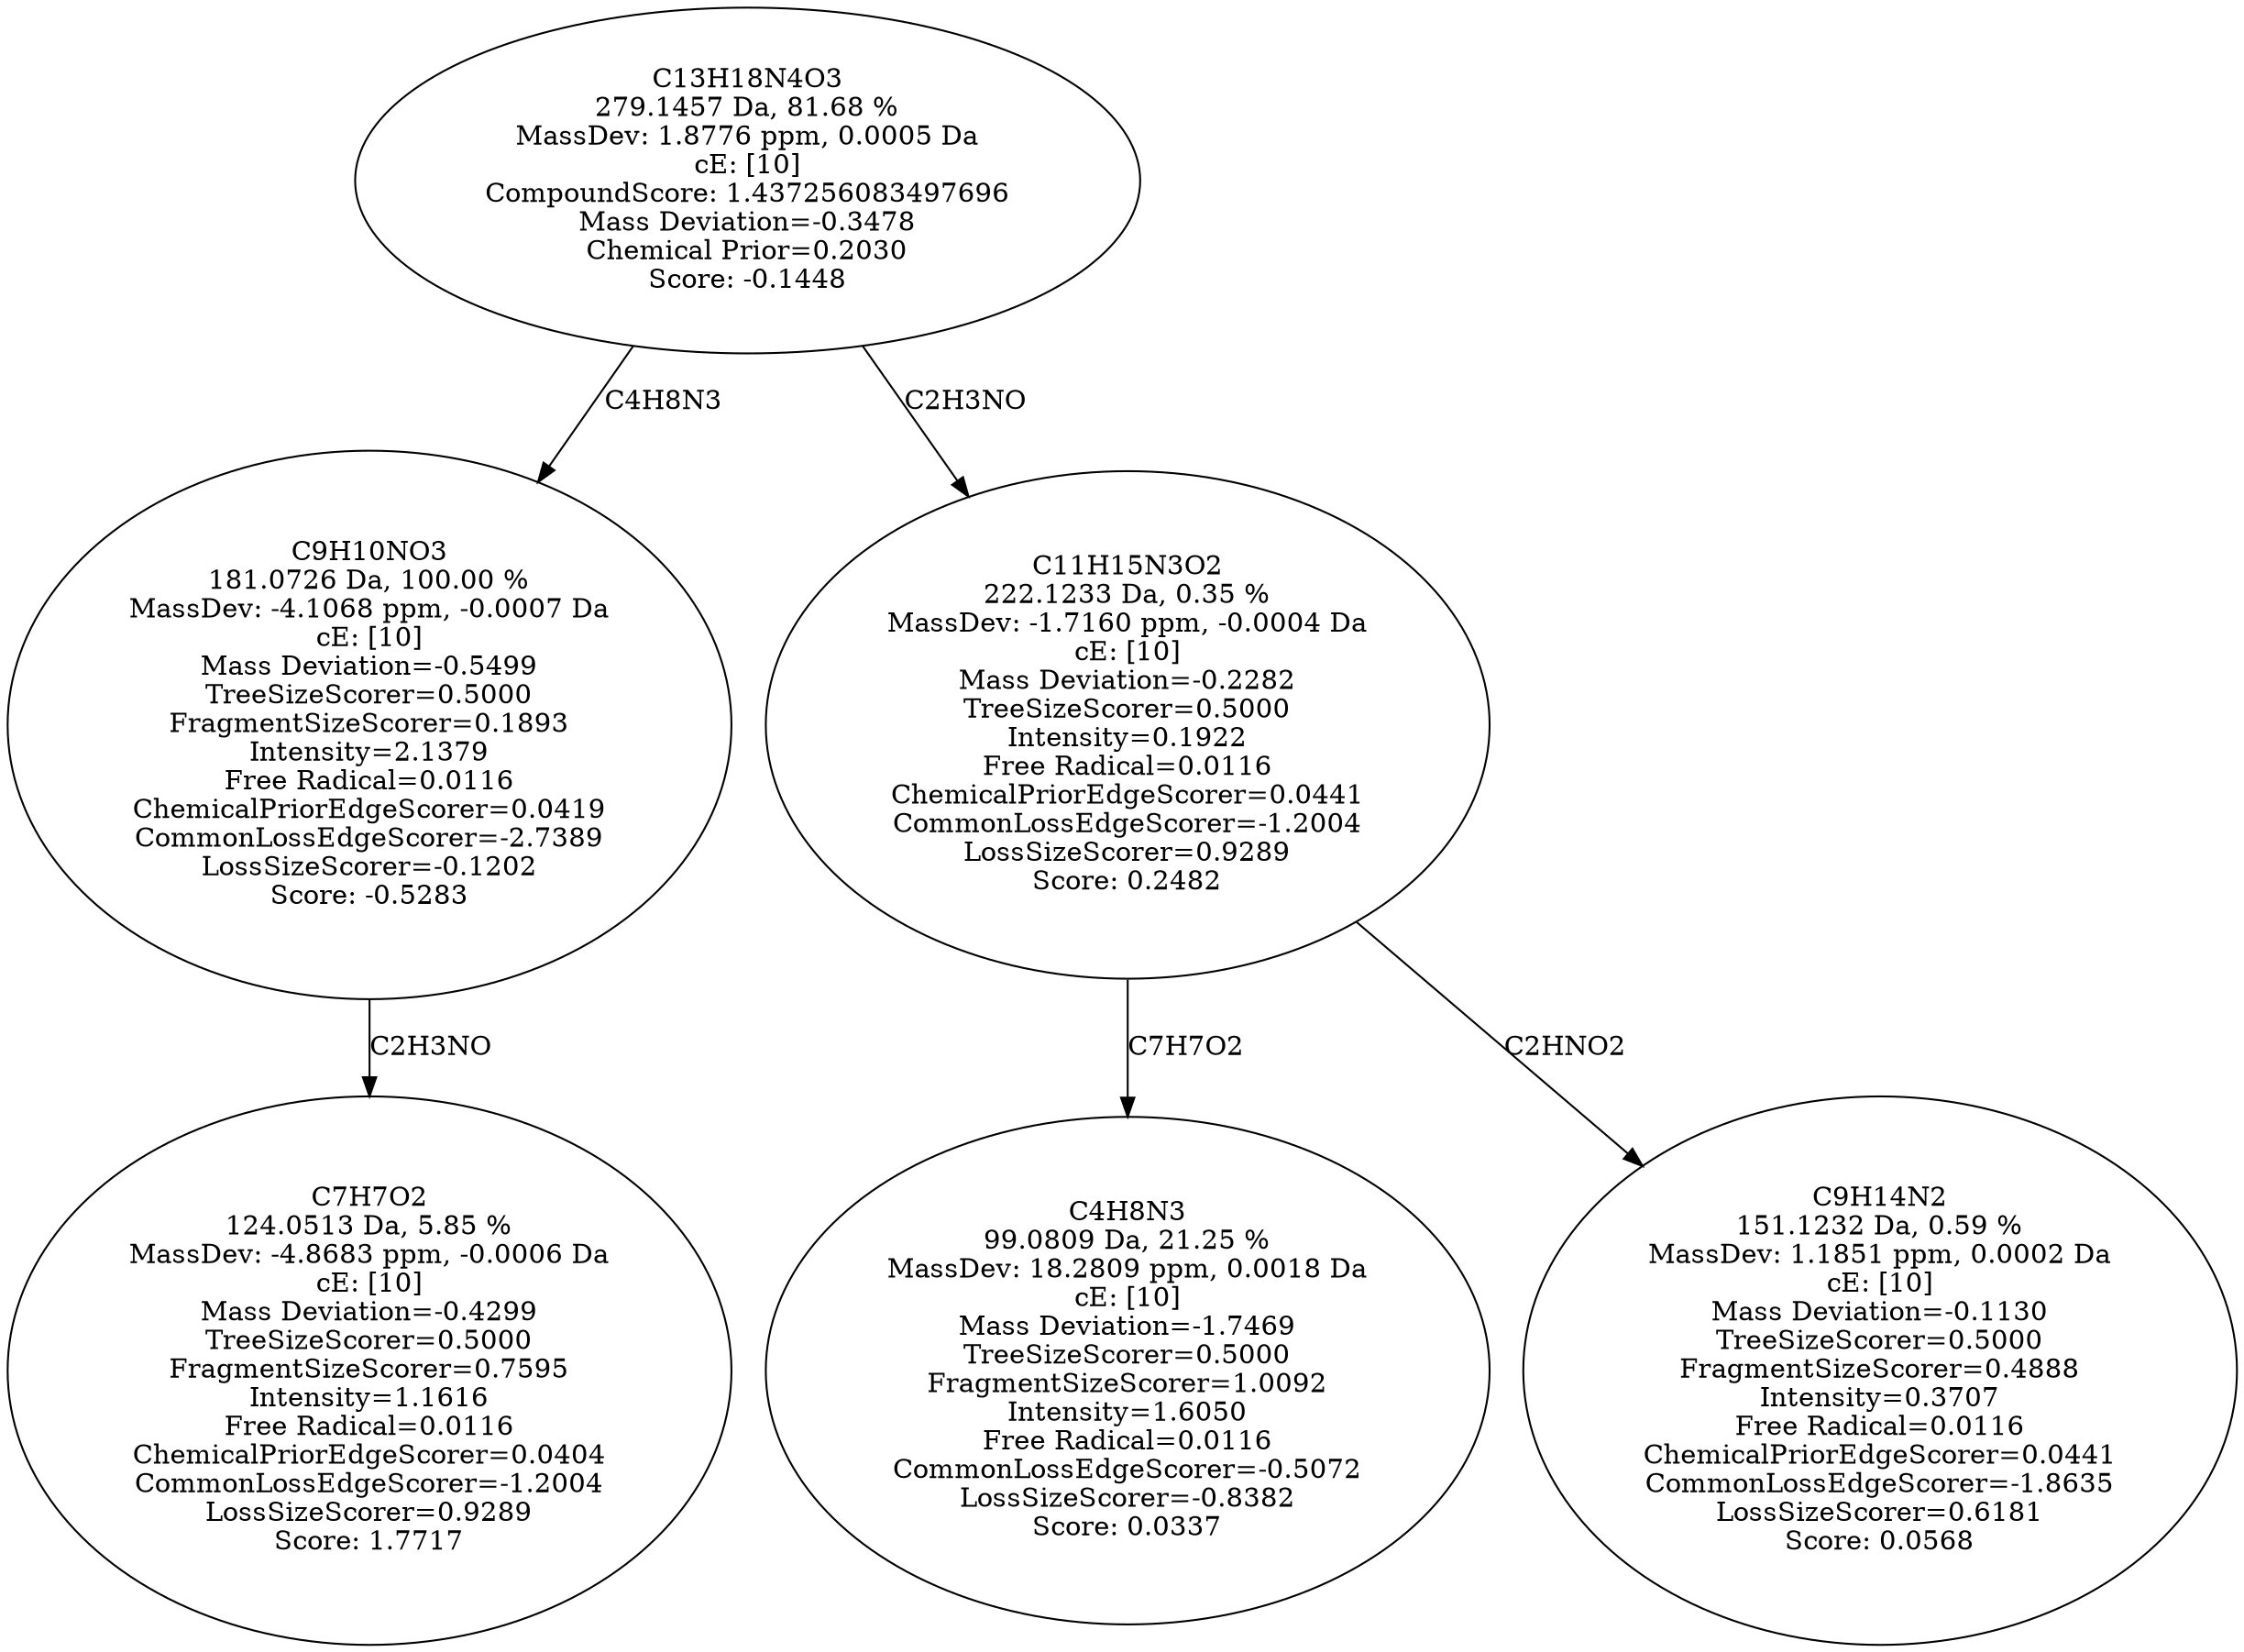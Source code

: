 strict digraph {
v1 [label="C7H7O2\n124.0513 Da, 5.85 %\nMassDev: -4.8683 ppm, -0.0006 Da\ncE: [10]\nMass Deviation=-0.4299\nTreeSizeScorer=0.5000\nFragmentSizeScorer=0.7595\nIntensity=1.1616\nFree Radical=0.0116\nChemicalPriorEdgeScorer=0.0404\nCommonLossEdgeScorer=-1.2004\nLossSizeScorer=0.9289\nScore: 1.7717"];
v2 [label="C9H10NO3\n181.0726 Da, 100.00 %\nMassDev: -4.1068 ppm, -0.0007 Da\ncE: [10]\nMass Deviation=-0.5499\nTreeSizeScorer=0.5000\nFragmentSizeScorer=0.1893\nIntensity=2.1379\nFree Radical=0.0116\nChemicalPriorEdgeScorer=0.0419\nCommonLossEdgeScorer=-2.7389\nLossSizeScorer=-0.1202\nScore: -0.5283"];
v3 [label="C4H8N3\n99.0809 Da, 21.25 %\nMassDev: 18.2809 ppm, 0.0018 Da\ncE: [10]\nMass Deviation=-1.7469\nTreeSizeScorer=0.5000\nFragmentSizeScorer=1.0092\nIntensity=1.6050\nFree Radical=0.0116\nCommonLossEdgeScorer=-0.5072\nLossSizeScorer=-0.8382\nScore: 0.0337"];
v4 [label="C9H14N2\n151.1232 Da, 0.59 %\nMassDev: 1.1851 ppm, 0.0002 Da\ncE: [10]\nMass Deviation=-0.1130\nTreeSizeScorer=0.5000\nFragmentSizeScorer=0.4888\nIntensity=0.3707\nFree Radical=0.0116\nChemicalPriorEdgeScorer=0.0441\nCommonLossEdgeScorer=-1.8635\nLossSizeScorer=0.6181\nScore: 0.0568"];
v5 [label="C11H15N3O2\n222.1233 Da, 0.35 %\nMassDev: -1.7160 ppm, -0.0004 Da\ncE: [10]\nMass Deviation=-0.2282\nTreeSizeScorer=0.5000\nIntensity=0.1922\nFree Radical=0.0116\nChemicalPriorEdgeScorer=0.0441\nCommonLossEdgeScorer=-1.2004\nLossSizeScorer=0.9289\nScore: 0.2482"];
v6 [label="C13H18N4O3\n279.1457 Da, 81.68 %\nMassDev: 1.8776 ppm, 0.0005 Da\ncE: [10]\nCompoundScore: 1.437256083497696\nMass Deviation=-0.3478\nChemical Prior=0.2030\nScore: -0.1448"];
v2 -> v1 [label="C2H3NO"];
v6 -> v2 [label="C4H8N3"];
v5 -> v3 [label="C7H7O2"];
v5 -> v4 [label="C2HNO2"];
v6 -> v5 [label="C2H3NO"];
}